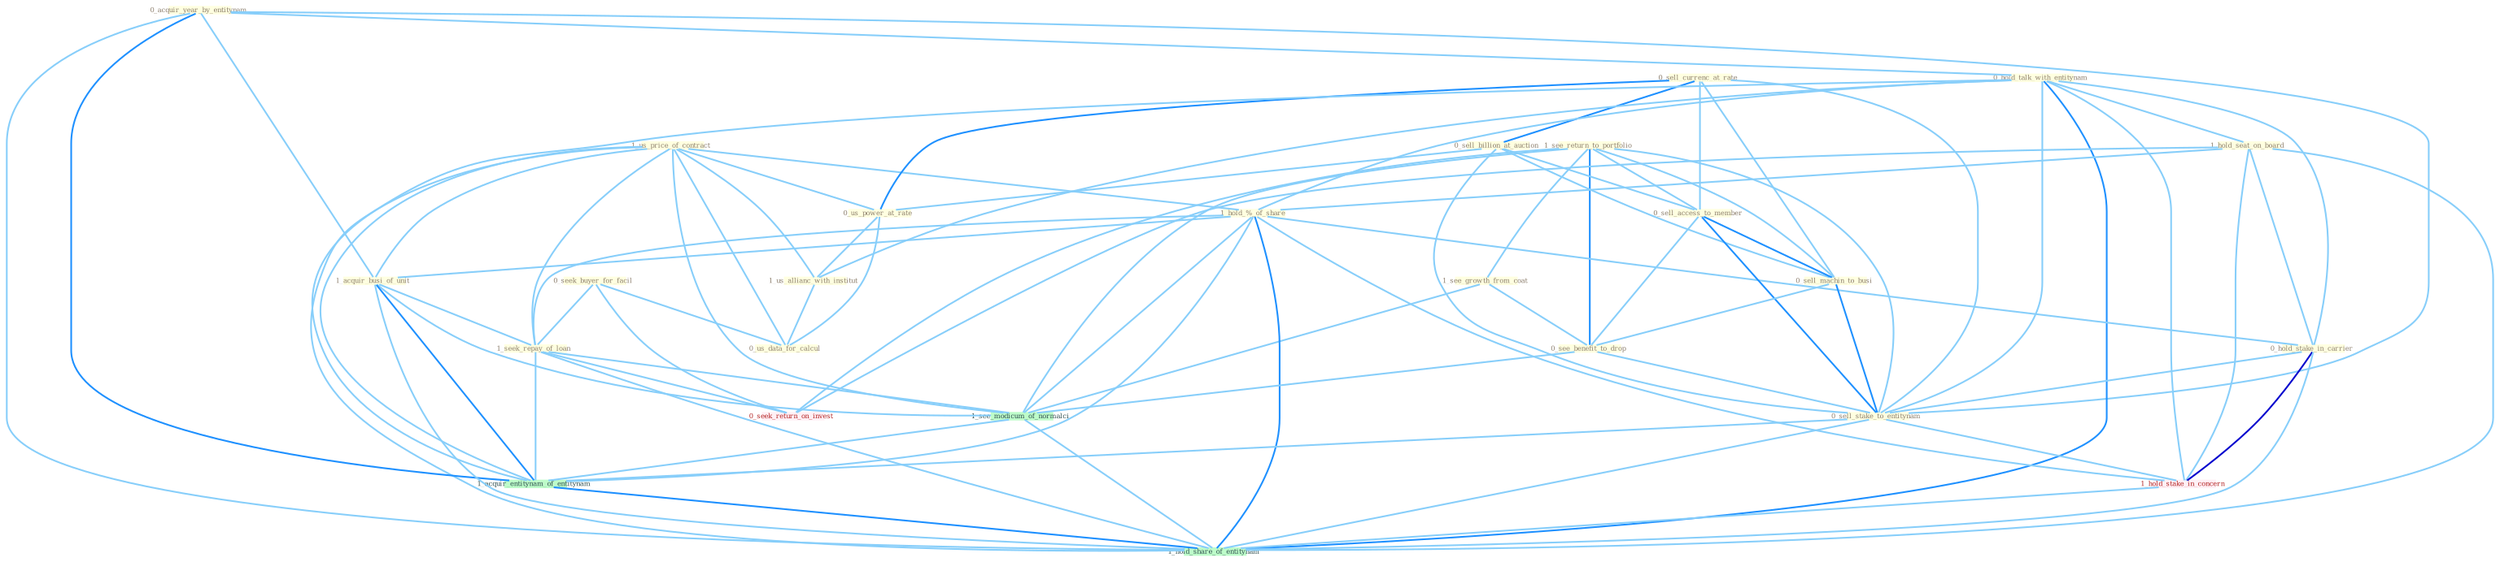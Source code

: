 Graph G{ 
    node
    [shape=polygon,style=filled,width=.5,height=.06,color="#BDFCC9",fixedsize=true,fontsize=4,
    fontcolor="#2f4f4f"];
    {node
    [color="#ffffe0", fontcolor="#8b7d6b"] "1_us_price_of_contract " "1_see_return_to_portfolio " "0_acquir_year_by_entitynam " "0_seek_buyer_for_facil " "0_sell_currenc_at_rate " "0_sell_billion_at_auction " "1_see_growth_from_coat " "0_hold_talk_with_entitynam " "1_hold_seat_on_board " "1_hold_%_of_share " "0_hold_stake_in_carrier " "0_sell_access_to_member " "1_acquir_busi_of_unit " "0_sell_machin_to_busi " "0_see_benefit_to_drop " "1_seek_repay_of_loan " "0_us_power_at_rate " "1_us_allianc_with_institut " "0_sell_stake_to_entitynam " "0_us_data_for_calcul "}
{node [color="#fff0f5", fontcolor="#b22222"] "1_hold_stake_in_concern " "0_seek_return_on_invest "}
edge [color="#B0E2FF"];

	"1_us_price_of_contract " -- "1_hold_%_of_share " [w="1", color="#87cefa" ];
	"1_us_price_of_contract " -- "1_acquir_busi_of_unit " [w="1", color="#87cefa" ];
	"1_us_price_of_contract " -- "1_seek_repay_of_loan " [w="1", color="#87cefa" ];
	"1_us_price_of_contract " -- "0_us_power_at_rate " [w="1", color="#87cefa" ];
	"1_us_price_of_contract " -- "1_us_allianc_with_institut " [w="1", color="#87cefa" ];
	"1_us_price_of_contract " -- "0_us_data_for_calcul " [w="1", color="#87cefa" ];
	"1_us_price_of_contract " -- "1_see_modicum_of_normalci " [w="1", color="#87cefa" ];
	"1_us_price_of_contract " -- "1_acquir_entitynam_of_entitynam " [w="1", color="#87cefa" ];
	"1_us_price_of_contract " -- "1_hold_share_of_entitynam " [w="1", color="#87cefa" ];
	"1_see_return_to_portfolio " -- "1_see_growth_from_coat " [w="1", color="#87cefa" ];
	"1_see_return_to_portfolio " -- "0_sell_access_to_member " [w="1", color="#87cefa" ];
	"1_see_return_to_portfolio " -- "0_sell_machin_to_busi " [w="1", color="#87cefa" ];
	"1_see_return_to_portfolio " -- "0_see_benefit_to_drop " [w="2", color="#1e90ff" , len=0.8];
	"1_see_return_to_portfolio " -- "0_sell_stake_to_entitynam " [w="1", color="#87cefa" ];
	"1_see_return_to_portfolio " -- "0_seek_return_on_invest " [w="1", color="#87cefa" ];
	"1_see_return_to_portfolio " -- "1_see_modicum_of_normalci " [w="1", color="#87cefa" ];
	"0_acquir_year_by_entitynam " -- "0_hold_talk_with_entitynam " [w="1", color="#87cefa" ];
	"0_acquir_year_by_entitynam " -- "1_acquir_busi_of_unit " [w="1", color="#87cefa" ];
	"0_acquir_year_by_entitynam " -- "0_sell_stake_to_entitynam " [w="1", color="#87cefa" ];
	"0_acquir_year_by_entitynam " -- "1_acquir_entitynam_of_entitynam " [w="2", color="#1e90ff" , len=0.8];
	"0_acquir_year_by_entitynam " -- "1_hold_share_of_entitynam " [w="1", color="#87cefa" ];
	"0_seek_buyer_for_facil " -- "1_seek_repay_of_loan " [w="1", color="#87cefa" ];
	"0_seek_buyer_for_facil " -- "0_us_data_for_calcul " [w="1", color="#87cefa" ];
	"0_seek_buyer_for_facil " -- "0_seek_return_on_invest " [w="1", color="#87cefa" ];
	"0_sell_currenc_at_rate " -- "0_sell_billion_at_auction " [w="2", color="#1e90ff" , len=0.8];
	"0_sell_currenc_at_rate " -- "0_sell_access_to_member " [w="1", color="#87cefa" ];
	"0_sell_currenc_at_rate " -- "0_sell_machin_to_busi " [w="1", color="#87cefa" ];
	"0_sell_currenc_at_rate " -- "0_us_power_at_rate " [w="2", color="#1e90ff" , len=0.8];
	"0_sell_currenc_at_rate " -- "0_sell_stake_to_entitynam " [w="1", color="#87cefa" ];
	"0_sell_billion_at_auction " -- "0_sell_access_to_member " [w="1", color="#87cefa" ];
	"0_sell_billion_at_auction " -- "0_sell_machin_to_busi " [w="1", color="#87cefa" ];
	"0_sell_billion_at_auction " -- "0_us_power_at_rate " [w="1", color="#87cefa" ];
	"0_sell_billion_at_auction " -- "0_sell_stake_to_entitynam " [w="1", color="#87cefa" ];
	"1_see_growth_from_coat " -- "0_see_benefit_to_drop " [w="1", color="#87cefa" ];
	"1_see_growth_from_coat " -- "1_see_modicum_of_normalci " [w="1", color="#87cefa" ];
	"0_hold_talk_with_entitynam " -- "1_hold_seat_on_board " [w="1", color="#87cefa" ];
	"0_hold_talk_with_entitynam " -- "1_hold_%_of_share " [w="1", color="#87cefa" ];
	"0_hold_talk_with_entitynam " -- "0_hold_stake_in_carrier " [w="1", color="#87cefa" ];
	"0_hold_talk_with_entitynam " -- "1_us_allianc_with_institut " [w="1", color="#87cefa" ];
	"0_hold_talk_with_entitynam " -- "0_sell_stake_to_entitynam " [w="1", color="#87cefa" ];
	"0_hold_talk_with_entitynam " -- "1_hold_stake_in_concern " [w="1", color="#87cefa" ];
	"0_hold_talk_with_entitynam " -- "1_acquir_entitynam_of_entitynam " [w="1", color="#87cefa" ];
	"0_hold_talk_with_entitynam " -- "1_hold_share_of_entitynam " [w="2", color="#1e90ff" , len=0.8];
	"1_hold_seat_on_board " -- "1_hold_%_of_share " [w="1", color="#87cefa" ];
	"1_hold_seat_on_board " -- "0_hold_stake_in_carrier " [w="1", color="#87cefa" ];
	"1_hold_seat_on_board " -- "1_hold_stake_in_concern " [w="1", color="#87cefa" ];
	"1_hold_seat_on_board " -- "0_seek_return_on_invest " [w="1", color="#87cefa" ];
	"1_hold_seat_on_board " -- "1_hold_share_of_entitynam " [w="1", color="#87cefa" ];
	"1_hold_%_of_share " -- "0_hold_stake_in_carrier " [w="1", color="#87cefa" ];
	"1_hold_%_of_share " -- "1_acquir_busi_of_unit " [w="1", color="#87cefa" ];
	"1_hold_%_of_share " -- "1_seek_repay_of_loan " [w="1", color="#87cefa" ];
	"1_hold_%_of_share " -- "1_hold_stake_in_concern " [w="1", color="#87cefa" ];
	"1_hold_%_of_share " -- "1_see_modicum_of_normalci " [w="1", color="#87cefa" ];
	"1_hold_%_of_share " -- "1_acquir_entitynam_of_entitynam " [w="1", color="#87cefa" ];
	"1_hold_%_of_share " -- "1_hold_share_of_entitynam " [w="2", color="#1e90ff" , len=0.8];
	"0_hold_stake_in_carrier " -- "0_sell_stake_to_entitynam " [w="1", color="#87cefa" ];
	"0_hold_stake_in_carrier " -- "1_hold_stake_in_concern " [w="3", color="#0000cd" , len=0.6];
	"0_hold_stake_in_carrier " -- "1_hold_share_of_entitynam " [w="1", color="#87cefa" ];
	"0_sell_access_to_member " -- "0_sell_machin_to_busi " [w="2", color="#1e90ff" , len=0.8];
	"0_sell_access_to_member " -- "0_see_benefit_to_drop " [w="1", color="#87cefa" ];
	"0_sell_access_to_member " -- "0_sell_stake_to_entitynam " [w="2", color="#1e90ff" , len=0.8];
	"1_acquir_busi_of_unit " -- "1_seek_repay_of_loan " [w="1", color="#87cefa" ];
	"1_acquir_busi_of_unit " -- "1_see_modicum_of_normalci " [w="1", color="#87cefa" ];
	"1_acquir_busi_of_unit " -- "1_acquir_entitynam_of_entitynam " [w="2", color="#1e90ff" , len=0.8];
	"1_acquir_busi_of_unit " -- "1_hold_share_of_entitynam " [w="1", color="#87cefa" ];
	"0_sell_machin_to_busi " -- "0_see_benefit_to_drop " [w="1", color="#87cefa" ];
	"0_sell_machin_to_busi " -- "0_sell_stake_to_entitynam " [w="2", color="#1e90ff" , len=0.8];
	"0_see_benefit_to_drop " -- "0_sell_stake_to_entitynam " [w="1", color="#87cefa" ];
	"0_see_benefit_to_drop " -- "1_see_modicum_of_normalci " [w="1", color="#87cefa" ];
	"1_seek_repay_of_loan " -- "0_seek_return_on_invest " [w="1", color="#87cefa" ];
	"1_seek_repay_of_loan " -- "1_see_modicum_of_normalci " [w="1", color="#87cefa" ];
	"1_seek_repay_of_loan " -- "1_acquir_entitynam_of_entitynam " [w="1", color="#87cefa" ];
	"1_seek_repay_of_loan " -- "1_hold_share_of_entitynam " [w="1", color="#87cefa" ];
	"0_us_power_at_rate " -- "1_us_allianc_with_institut " [w="1", color="#87cefa" ];
	"0_us_power_at_rate " -- "0_us_data_for_calcul " [w="1", color="#87cefa" ];
	"1_us_allianc_with_institut " -- "0_us_data_for_calcul " [w="1", color="#87cefa" ];
	"0_sell_stake_to_entitynam " -- "1_hold_stake_in_concern " [w="1", color="#87cefa" ];
	"0_sell_stake_to_entitynam " -- "1_acquir_entitynam_of_entitynam " [w="1", color="#87cefa" ];
	"0_sell_stake_to_entitynam " -- "1_hold_share_of_entitynam " [w="1", color="#87cefa" ];
	"1_hold_stake_in_concern " -- "1_hold_share_of_entitynam " [w="1", color="#87cefa" ];
	"1_see_modicum_of_normalci " -- "1_acquir_entitynam_of_entitynam " [w="1", color="#87cefa" ];
	"1_see_modicum_of_normalci " -- "1_hold_share_of_entitynam " [w="1", color="#87cefa" ];
	"1_acquir_entitynam_of_entitynam " -- "1_hold_share_of_entitynam " [w="2", color="#1e90ff" , len=0.8];
}